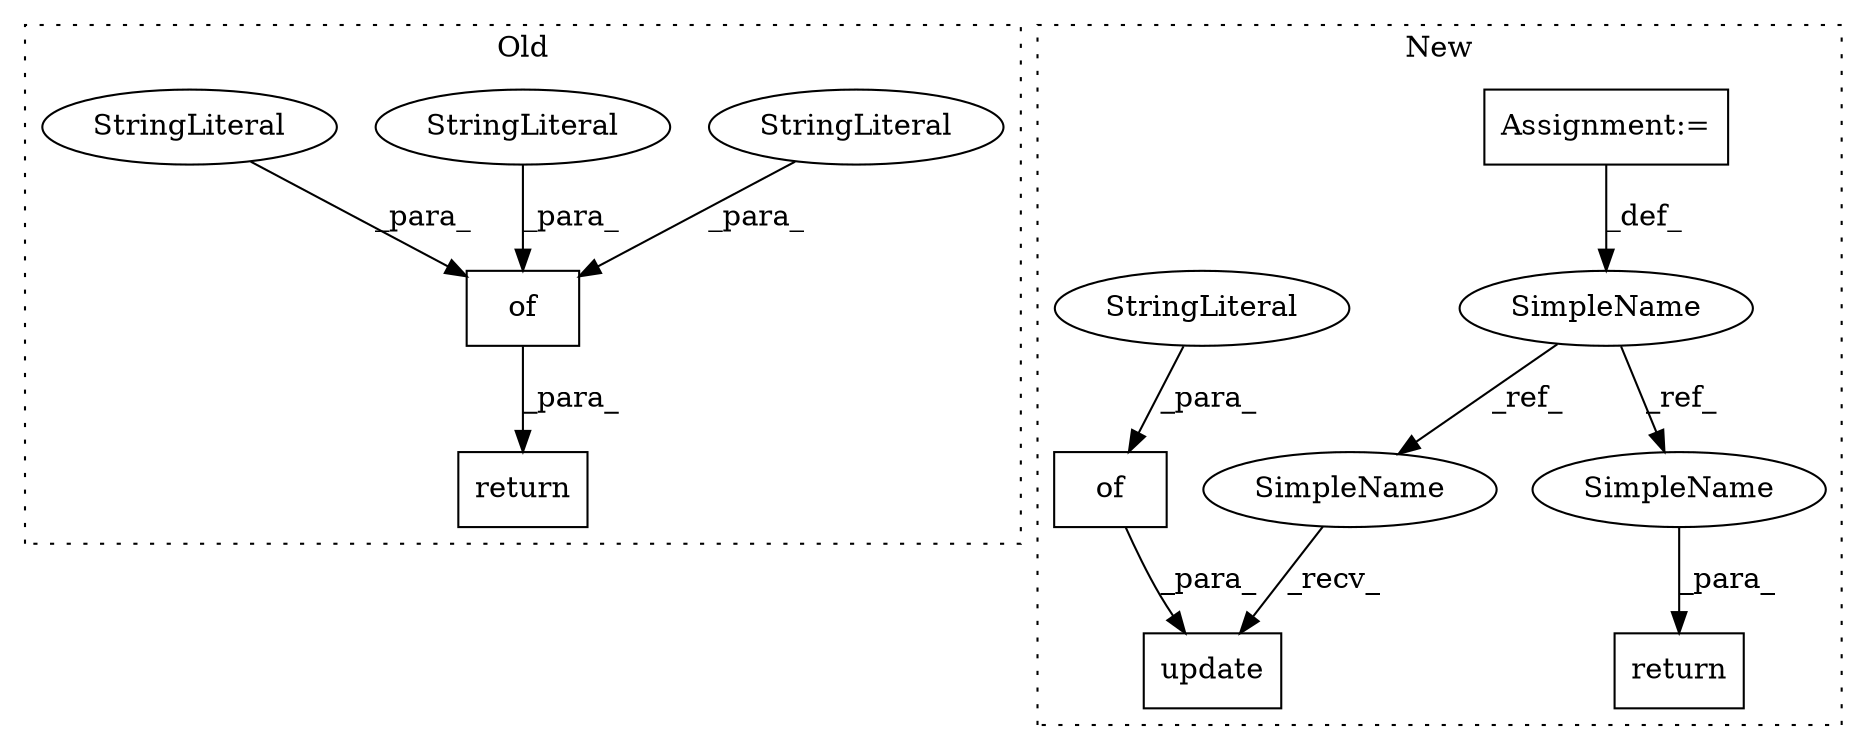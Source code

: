 digraph G {
subgraph cluster0 {
1 [label="of" a="32" s="1125,1190" l="3,1" shape="box"];
5 [label="return" a="41" s="1114" l="7" shape="box"];
9 [label="StringLiteral" a="45" s="1174" l="6" shape="ellipse"];
10 [label="StringLiteral" a="45" s="1147" l="11" shape="ellipse"];
11 [label="StringLiteral" a="45" s="1128" l="7" shape="ellipse"];
label = "Old";
style="dotted";
}
subgraph cluster1 {
2 [label="update" a="32" s="467,506" l="7,1" shape="box"];
3 [label="Assignment:=" a="7" s="427" l="1" shape="box"];
4 [label="return" a="41" s="513" l="7" shape="box"];
6 [label="SimpleName" a="42" s="424" l="3" shape="ellipse"];
7 [label="of" a="32" s="478,505" l="3,1" shape="box"];
8 [label="StringLiteral" a="45" s="481" l="10" shape="ellipse"];
12 [label="SimpleName" a="42" s="520" l="3" shape="ellipse"];
13 [label="SimpleName" a="42" s="463" l="3" shape="ellipse"];
label = "New";
style="dotted";
}
1 -> 5 [label="_para_"];
3 -> 6 [label="_def_"];
6 -> 13 [label="_ref_"];
6 -> 12 [label="_ref_"];
7 -> 2 [label="_para_"];
8 -> 7 [label="_para_"];
9 -> 1 [label="_para_"];
10 -> 1 [label="_para_"];
11 -> 1 [label="_para_"];
12 -> 4 [label="_para_"];
13 -> 2 [label="_recv_"];
}